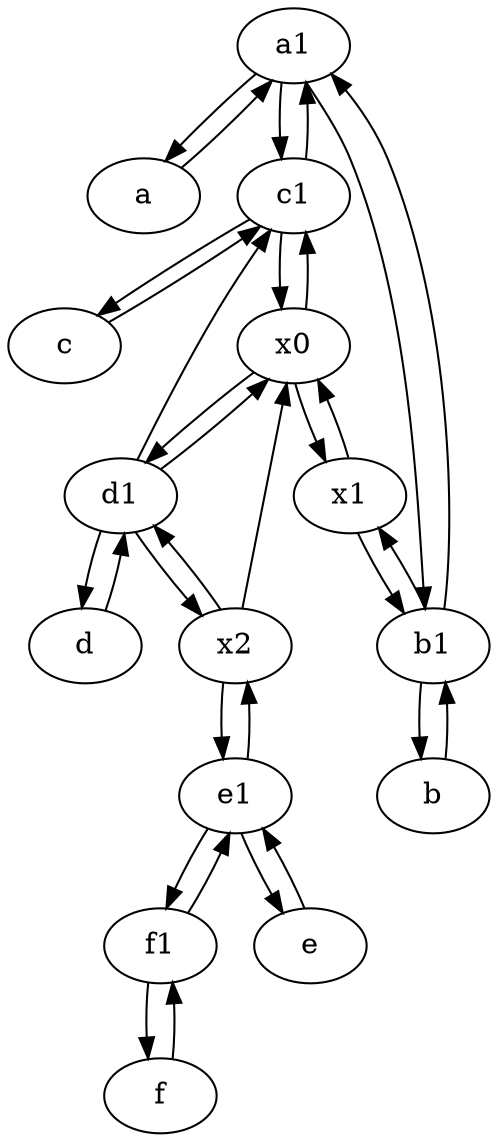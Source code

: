 digraph  {
	a1 [pos="40,15!"];
	e1 [pos="25,45!"];
	a [pos="40,10!"];
	x1;
	x0;
	x2;
	b [pos="50,20!"];
	c [pos="20,10!"];
	d [pos="20,30!"];
	f [pos="15,45!"];
	c1 [pos="30,15!"];
	f1;
	e [pos="30,50!"];
	d1 [pos="25,30!"];
	b1 [pos="45,20!"];
	x1 -> b1;
	x1 -> x0;
	c -> c1;
	x0 -> c1;
	d1 -> x0;
	x2 -> e1;
	a1 -> a;
	e1 -> f1;
	d -> d1;
	c1 -> a1;
	f -> f1;
	f1 -> e1;
	f1 -> f;
	e -> e1;
	e1 -> x2;
	x0 -> x1;
	a1 -> b1;
	x2 -> d1;
	b1 -> a1;
	d1 -> d;
	a1 -> c1;
	e1 -> e;
	b -> b1;
	x0 -> d1;
	b1 -> x1;
	d1 -> x2;
	b1 -> b;
	d1 -> c1;
	c1 -> c;
	c1 -> x0;
	a -> a1;
	x2 -> x0;

	}